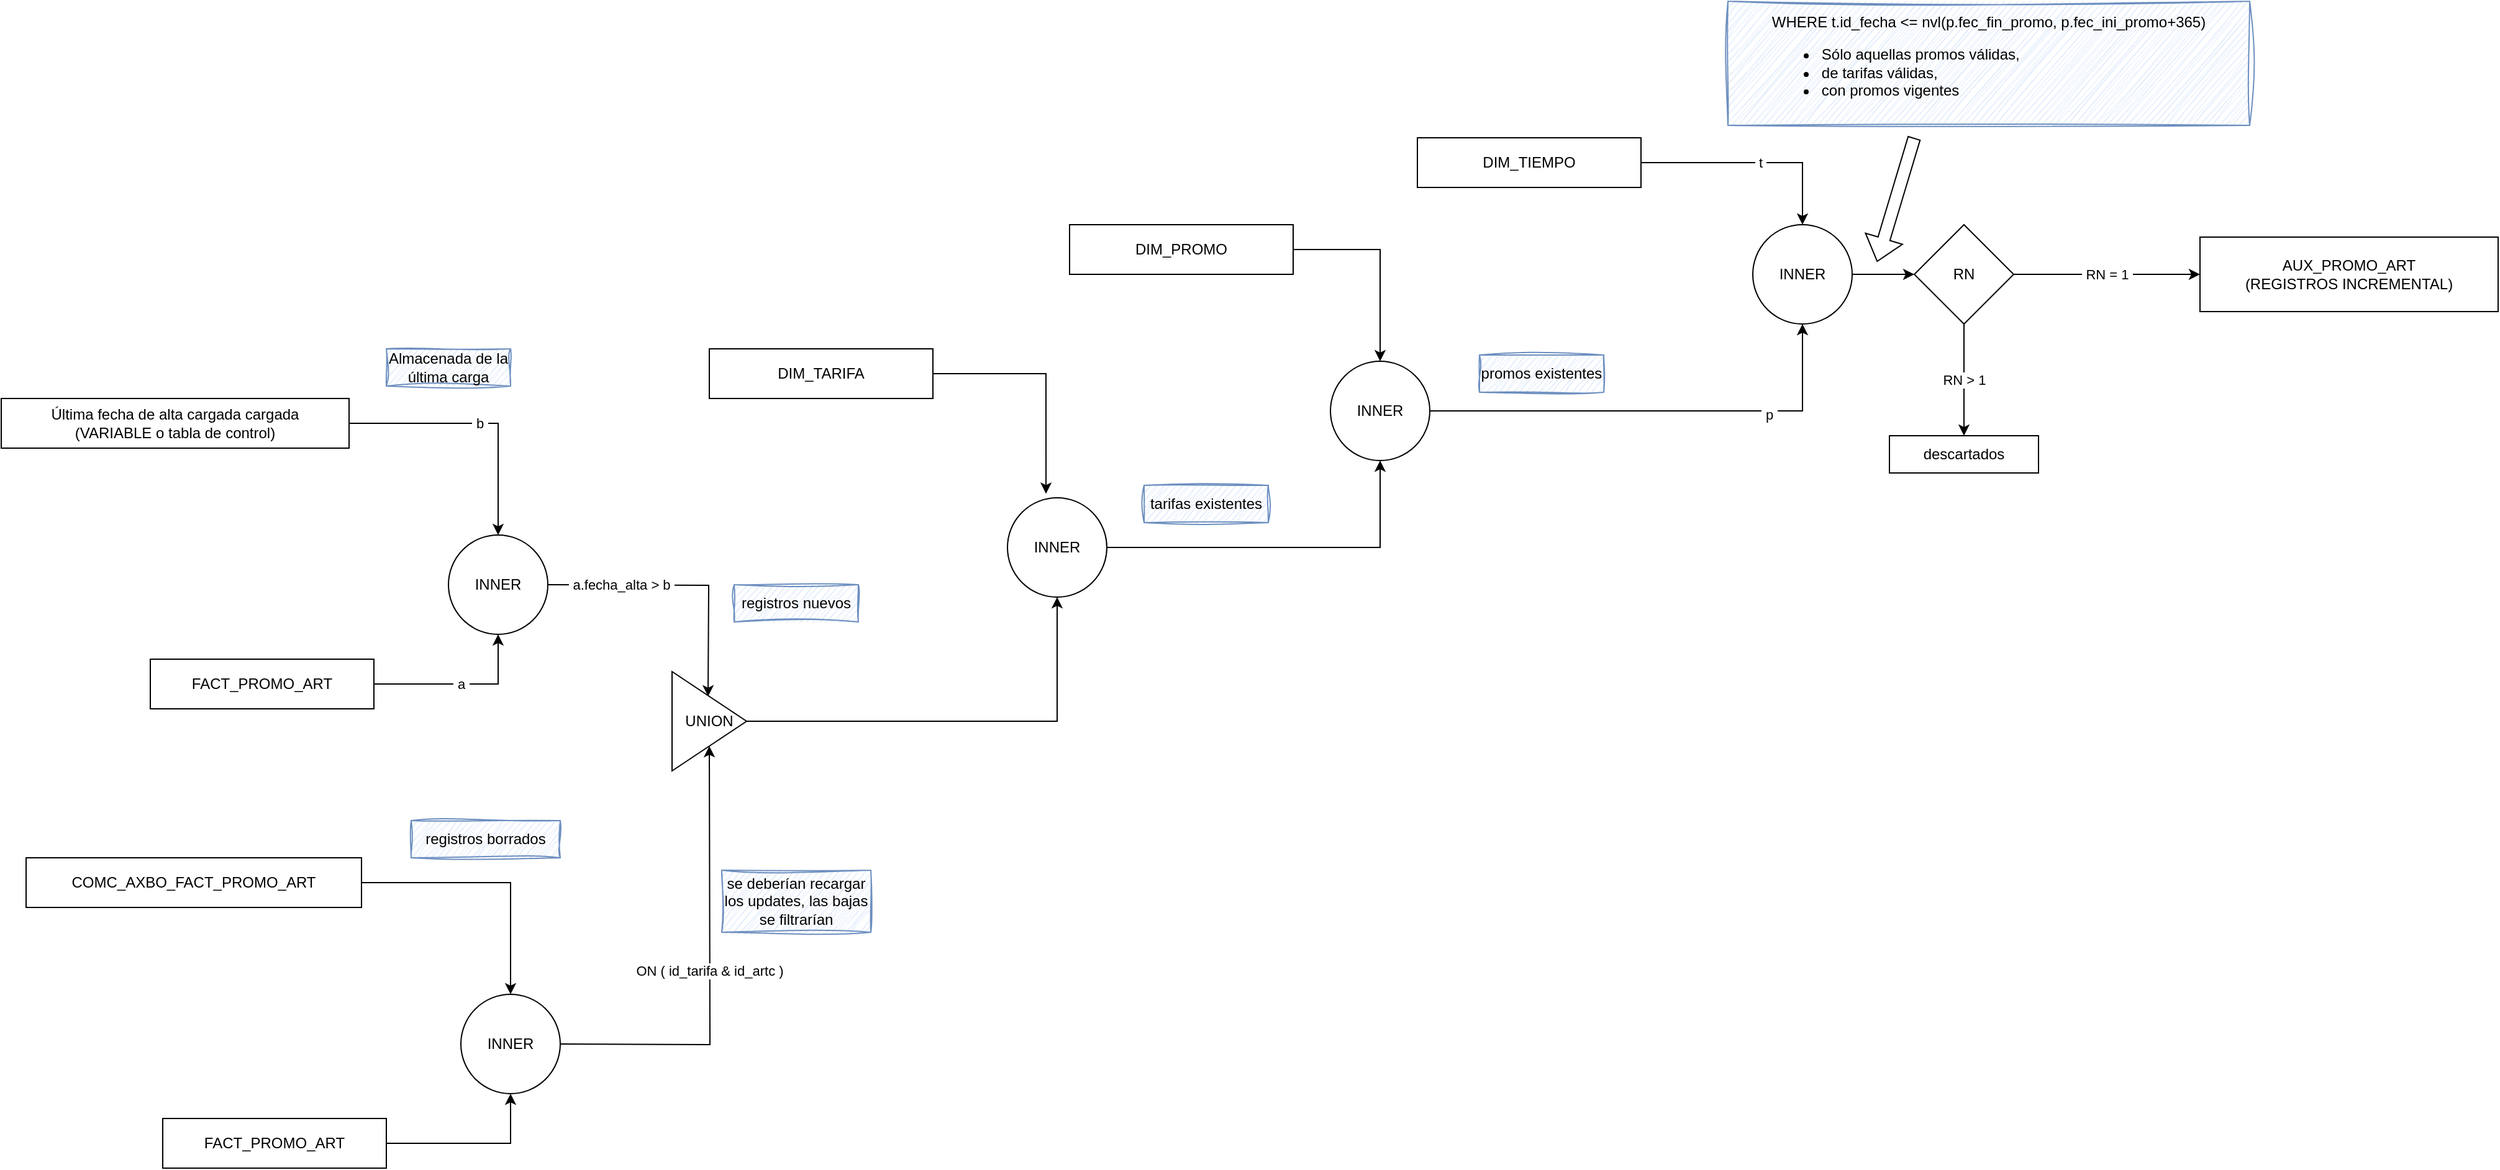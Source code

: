 <mxfile version="21.1.1" type="github">
  <diagram name="Page-1" id="QyVJyJOP4KMx6IvzwTY1">
    <mxGraphModel dx="1434" dy="804" grid="1" gridSize="10" guides="1" tooltips="1" connect="1" arrows="1" fold="1" page="1" pageScale="1" pageWidth="3300" pageHeight="2339" math="0" shadow="0">
      <root>
        <mxCell id="0" />
        <mxCell id="1" parent="0" />
        <mxCell id="ZZadfyVO_FaqVzdRiff6-5" value="&amp;nbsp;b&amp;nbsp;" style="edgeStyle=orthogonalEdgeStyle;rounded=0;orthogonalLoop=1;jettySize=auto;html=1;entryX=0.5;entryY=0;entryDx=0;entryDy=0;" edge="1" parent="1" source="ZZadfyVO_FaqVzdRiff6-1" target="ZZadfyVO_FaqVzdRiff6-4">
          <mxGeometry relative="1" as="geometry" />
        </mxCell>
        <mxCell id="ZZadfyVO_FaqVzdRiff6-1" value="Última fecha de alta cargada cargada&lt;br&gt;(VARIABLE o tabla de control)" style="rounded=0;whiteSpace=wrap;html=1;" vertex="1" parent="1">
          <mxGeometry x="670" y="940" width="280" height="40" as="geometry" />
        </mxCell>
        <mxCell id="ZZadfyVO_FaqVzdRiff6-6" value="&amp;nbsp;a&amp;nbsp;" style="edgeStyle=orthogonalEdgeStyle;rounded=0;orthogonalLoop=1;jettySize=auto;html=1;entryX=0.5;entryY=1;entryDx=0;entryDy=0;" edge="1" parent="1" source="ZZadfyVO_FaqVzdRiff6-2" target="ZZadfyVO_FaqVzdRiff6-4">
          <mxGeometry relative="1" as="geometry" />
        </mxCell>
        <mxCell id="ZZadfyVO_FaqVzdRiff6-2" value="FACT_PROMO_ART" style="rounded=0;whiteSpace=wrap;html=1;" vertex="1" parent="1">
          <mxGeometry x="790" y="1150" width="180" height="40" as="geometry" />
        </mxCell>
        <mxCell id="ZZadfyVO_FaqVzdRiff6-13" value="&amp;nbsp;a.fecha_alta &amp;gt; b&amp;nbsp;" style="edgeStyle=orthogonalEdgeStyle;rounded=0;orthogonalLoop=1;jettySize=auto;html=1;" edge="1" parent="1">
          <mxGeometry x="-0.455" relative="1" as="geometry">
            <mxPoint x="1109" y="1090" as="sourcePoint" />
            <mxPoint x="1239" y="1180" as="targetPoint" />
            <mxPoint as="offset" />
          </mxGeometry>
        </mxCell>
        <mxCell id="ZZadfyVO_FaqVzdRiff6-4" value="INNER" style="ellipse;whiteSpace=wrap;html=1;aspect=fixed;" vertex="1" parent="1">
          <mxGeometry x="1030" y="1050" width="80" height="80" as="geometry" />
        </mxCell>
        <mxCell id="ZZadfyVO_FaqVzdRiff6-7" style="edgeStyle=orthogonalEdgeStyle;rounded=0;orthogonalLoop=1;jettySize=auto;html=1;entryX=0.5;entryY=0;entryDx=0;entryDy=0;" edge="1" parent="1" source="ZZadfyVO_FaqVzdRiff6-8" target="ZZadfyVO_FaqVzdRiff6-11">
          <mxGeometry relative="1" as="geometry" />
        </mxCell>
        <mxCell id="ZZadfyVO_FaqVzdRiff6-8" value="COMC_AXBO_FACT_PROMO_ART" style="rounded=0;whiteSpace=wrap;html=1;" vertex="1" parent="1">
          <mxGeometry x="690" y="1310" width="270" height="40" as="geometry" />
        </mxCell>
        <mxCell id="ZZadfyVO_FaqVzdRiff6-9" style="edgeStyle=orthogonalEdgeStyle;rounded=0;orthogonalLoop=1;jettySize=auto;html=1;entryX=0.5;entryY=1;entryDx=0;entryDy=0;" edge="1" parent="1" source="ZZadfyVO_FaqVzdRiff6-10" target="ZZadfyVO_FaqVzdRiff6-11">
          <mxGeometry relative="1" as="geometry" />
        </mxCell>
        <mxCell id="ZZadfyVO_FaqVzdRiff6-10" value="FACT_PROMO_ART" style="rounded=0;whiteSpace=wrap;html=1;" vertex="1" parent="1">
          <mxGeometry x="800" y="1520" width="180" height="40" as="geometry" />
        </mxCell>
        <mxCell id="ZZadfyVO_FaqVzdRiff6-15" value="ON ( id_tarifa &amp;amp;&amp;nbsp;id_artc )" style="edgeStyle=orthogonalEdgeStyle;rounded=0;orthogonalLoop=1;jettySize=auto;html=1;" edge="1" parent="1">
          <mxGeometry relative="1" as="geometry">
            <mxPoint x="1120" y="1460" as="sourcePoint" />
            <mxPoint x="1240" y="1220" as="targetPoint" />
          </mxGeometry>
        </mxCell>
        <mxCell id="ZZadfyVO_FaqVzdRiff6-11" value="INNER" style="ellipse;whiteSpace=wrap;html=1;aspect=fixed;" vertex="1" parent="1">
          <mxGeometry x="1040" y="1420" width="80" height="80" as="geometry" />
        </mxCell>
        <mxCell id="ZZadfyVO_FaqVzdRiff6-18" style="edgeStyle=orthogonalEdgeStyle;rounded=0;orthogonalLoop=1;jettySize=auto;html=1;entryX=0.5;entryY=1;entryDx=0;entryDy=0;" edge="1" parent="1" source="ZZadfyVO_FaqVzdRiff6-12" target="ZZadfyVO_FaqVzdRiff6-17">
          <mxGeometry relative="1" as="geometry" />
        </mxCell>
        <mxCell id="ZZadfyVO_FaqVzdRiff6-12" value="UNION" style="triangle;whiteSpace=wrap;html=1;" vertex="1" parent="1">
          <mxGeometry x="1210" y="1160" width="60" height="80" as="geometry" />
        </mxCell>
        <mxCell id="ZZadfyVO_FaqVzdRiff6-19" style="edgeStyle=orthogonalEdgeStyle;rounded=0;orthogonalLoop=1;jettySize=auto;html=1;entryX=0.388;entryY=-0.041;entryDx=0;entryDy=0;entryPerimeter=0;" edge="1" parent="1" source="ZZadfyVO_FaqVzdRiff6-16" target="ZZadfyVO_FaqVzdRiff6-17">
          <mxGeometry relative="1" as="geometry" />
        </mxCell>
        <mxCell id="ZZadfyVO_FaqVzdRiff6-16" value="DIM_TARIFA" style="rounded=0;whiteSpace=wrap;html=1;" vertex="1" parent="1">
          <mxGeometry x="1240" y="900" width="180" height="40" as="geometry" />
        </mxCell>
        <mxCell id="ZZadfyVO_FaqVzdRiff6-21" style="edgeStyle=orthogonalEdgeStyle;rounded=0;orthogonalLoop=1;jettySize=auto;html=1;entryX=0.5;entryY=1;entryDx=0;entryDy=0;" edge="1" parent="1" source="ZZadfyVO_FaqVzdRiff6-17" target="ZZadfyVO_FaqVzdRiff6-20">
          <mxGeometry relative="1" as="geometry" />
        </mxCell>
        <mxCell id="ZZadfyVO_FaqVzdRiff6-17" value="INNER" style="ellipse;whiteSpace=wrap;html=1;aspect=fixed;" vertex="1" parent="1">
          <mxGeometry x="1480" y="1020" width="80" height="80" as="geometry" />
        </mxCell>
        <mxCell id="ZZadfyVO_FaqVzdRiff6-27" style="edgeStyle=orthogonalEdgeStyle;rounded=0;orthogonalLoop=1;jettySize=auto;html=1;entryX=0.5;entryY=1;entryDx=0;entryDy=0;" edge="1" parent="1" source="ZZadfyVO_FaqVzdRiff6-20" target="ZZadfyVO_FaqVzdRiff6-25">
          <mxGeometry relative="1" as="geometry" />
        </mxCell>
        <mxCell id="ZZadfyVO_FaqVzdRiff6-46" value="&amp;nbsp;p&amp;nbsp;" style="edgeLabel;html=1;align=center;verticalAlign=middle;resizable=0;points=[];" vertex="1" connectable="0" parent="ZZadfyVO_FaqVzdRiff6-27">
          <mxGeometry x="0.476" y="-3" relative="1" as="geometry">
            <mxPoint as="offset" />
          </mxGeometry>
        </mxCell>
        <mxCell id="ZZadfyVO_FaqVzdRiff6-20" value="INNER" style="ellipse;whiteSpace=wrap;html=1;aspect=fixed;" vertex="1" parent="1">
          <mxGeometry x="1740" y="910" width="80" height="80" as="geometry" />
        </mxCell>
        <mxCell id="ZZadfyVO_FaqVzdRiff6-23" style="edgeStyle=orthogonalEdgeStyle;rounded=0;orthogonalLoop=1;jettySize=auto;html=1;entryX=0.5;entryY=0;entryDx=0;entryDy=0;" edge="1" parent="1" source="ZZadfyVO_FaqVzdRiff6-22" target="ZZadfyVO_FaqVzdRiff6-20">
          <mxGeometry relative="1" as="geometry">
            <mxPoint x="1950" y="910" as="targetPoint" />
          </mxGeometry>
        </mxCell>
        <mxCell id="ZZadfyVO_FaqVzdRiff6-22" value="DIM_PROMO" style="rounded=0;whiteSpace=wrap;html=1;" vertex="1" parent="1">
          <mxGeometry x="1530" y="800" width="180" height="40" as="geometry" />
        </mxCell>
        <mxCell id="ZZadfyVO_FaqVzdRiff6-26" style="edgeStyle=orthogonalEdgeStyle;rounded=0;orthogonalLoop=1;jettySize=auto;html=1;entryX=0.5;entryY=0;entryDx=0;entryDy=0;" edge="1" parent="1" source="ZZadfyVO_FaqVzdRiff6-24" target="ZZadfyVO_FaqVzdRiff6-25">
          <mxGeometry relative="1" as="geometry" />
        </mxCell>
        <mxCell id="ZZadfyVO_FaqVzdRiff6-45" value="&amp;nbsp;t&amp;nbsp;" style="edgeLabel;html=1;align=center;verticalAlign=middle;resizable=0;points=[];" vertex="1" connectable="0" parent="ZZadfyVO_FaqVzdRiff6-26">
          <mxGeometry x="0.067" relative="1" as="geometry">
            <mxPoint as="offset" />
          </mxGeometry>
        </mxCell>
        <mxCell id="ZZadfyVO_FaqVzdRiff6-24" value="DIM_TIEMPO" style="rounded=0;whiteSpace=wrap;html=1;" vertex="1" parent="1">
          <mxGeometry x="1810" y="730" width="180" height="40" as="geometry" />
        </mxCell>
        <mxCell id="ZZadfyVO_FaqVzdRiff6-29" style="edgeStyle=orthogonalEdgeStyle;rounded=0;orthogonalLoop=1;jettySize=auto;html=1;entryX=0;entryY=0.5;entryDx=0;entryDy=0;" edge="1" parent="1" source="ZZadfyVO_FaqVzdRiff6-25" target="ZZadfyVO_FaqVzdRiff6-28">
          <mxGeometry relative="1" as="geometry" />
        </mxCell>
        <mxCell id="ZZadfyVO_FaqVzdRiff6-25" value="INNER" style="ellipse;whiteSpace=wrap;html=1;aspect=fixed;" vertex="1" parent="1">
          <mxGeometry x="2080" y="800" width="80" height="80" as="geometry" />
        </mxCell>
        <mxCell id="ZZadfyVO_FaqVzdRiff6-31" value="&amp;nbsp;RN = 1&amp;nbsp;" style="edgeStyle=orthogonalEdgeStyle;rounded=0;orthogonalLoop=1;jettySize=auto;html=1;entryX=0;entryY=0.5;entryDx=0;entryDy=0;" edge="1" parent="1" source="ZZadfyVO_FaqVzdRiff6-28" target="ZZadfyVO_FaqVzdRiff6-30">
          <mxGeometry relative="1" as="geometry" />
        </mxCell>
        <mxCell id="ZZadfyVO_FaqVzdRiff6-43" value="&amp;nbsp;RN &amp;gt; 1&amp;nbsp;" style="edgeStyle=orthogonalEdgeStyle;rounded=0;orthogonalLoop=1;jettySize=auto;html=1;" edge="1" parent="1" source="ZZadfyVO_FaqVzdRiff6-28" target="ZZadfyVO_FaqVzdRiff6-42">
          <mxGeometry relative="1" as="geometry" />
        </mxCell>
        <mxCell id="ZZadfyVO_FaqVzdRiff6-28" value="RN" style="rhombus;whiteSpace=wrap;html=1;" vertex="1" parent="1">
          <mxGeometry x="2210" y="800" width="80" height="80" as="geometry" />
        </mxCell>
        <mxCell id="ZZadfyVO_FaqVzdRiff6-30" value="AUX_PROMO_ART &lt;br&gt;(REGISTROS INCREMENTAL)" style="rounded=0;whiteSpace=wrap;html=1;" vertex="1" parent="1">
          <mxGeometry x="2440" y="810" width="240" height="60" as="geometry" />
        </mxCell>
        <mxCell id="ZZadfyVO_FaqVzdRiff6-32" value="Almacenada de la última carga" style="text;html=1;strokeColor=#6c8ebf;fillColor=#dae8fc;align=center;verticalAlign=middle;whiteSpace=wrap;rounded=0;sketch=1;curveFitting=1;jiggle=2;" vertex="1" parent="1">
          <mxGeometry x="980" y="900" width="100" height="30" as="geometry" />
        </mxCell>
        <mxCell id="ZZadfyVO_FaqVzdRiff6-35" value="registros nuevos" style="text;html=1;strokeColor=#6c8ebf;fillColor=#dae8fc;align=center;verticalAlign=middle;whiteSpace=wrap;rounded=0;sketch=1;curveFitting=1;jiggle=2;" vertex="1" parent="1">
          <mxGeometry x="1260" y="1090" width="100" height="30" as="geometry" />
        </mxCell>
        <mxCell id="ZZadfyVO_FaqVzdRiff6-36" value="registros borrados" style="text;html=1;strokeColor=#6c8ebf;fillColor=#dae8fc;align=center;verticalAlign=middle;whiteSpace=wrap;rounded=0;sketch=1;curveFitting=1;jiggle=2;" vertex="1" parent="1">
          <mxGeometry x="1000" y="1280" width="120" height="30" as="geometry" />
        </mxCell>
        <mxCell id="ZZadfyVO_FaqVzdRiff6-37" value="se deberían recargar los updates, las bajas se filtrarían" style="text;html=1;strokeColor=#6c8ebf;fillColor=#dae8fc;align=center;verticalAlign=middle;whiteSpace=wrap;rounded=0;sketch=1;curveFitting=1;jiggle=2;" vertex="1" parent="1">
          <mxGeometry x="1250" y="1320" width="120" height="50" as="geometry" />
        </mxCell>
        <mxCell id="ZZadfyVO_FaqVzdRiff6-39" value="tarifas existentes" style="text;html=1;strokeColor=#6c8ebf;fillColor=#dae8fc;align=center;verticalAlign=middle;whiteSpace=wrap;rounded=0;sketch=1;curveFitting=1;jiggle=2;" vertex="1" parent="1">
          <mxGeometry x="1590" y="1010" width="100" height="30" as="geometry" />
        </mxCell>
        <mxCell id="ZZadfyVO_FaqVzdRiff6-40" value="promos existentes" style="text;html=1;strokeColor=#6c8ebf;fillColor=#dae8fc;align=center;verticalAlign=middle;whiteSpace=wrap;rounded=0;sketch=1;curveFitting=1;jiggle=2;" vertex="1" parent="1">
          <mxGeometry x="1860" y="905" width="100" height="30" as="geometry" />
        </mxCell>
        <mxCell id="ZZadfyVO_FaqVzdRiff6-42" value="descartados" style="whiteSpace=wrap;html=1;" vertex="1" parent="1">
          <mxGeometry x="2190" y="970" width="120" height="30" as="geometry" />
        </mxCell>
        <mxCell id="ZZadfyVO_FaqVzdRiff6-47" value="WHERE t.id_fecha &amp;lt;= nvl(p.fec_fin_promo, p.fec_ini_promo+365)&lt;br&gt;&lt;ul&gt;&lt;li style=&quot;text-align: left;&quot;&gt;Sólo aquellas promos válidas,&amp;nbsp;&lt;/li&gt;&lt;li style=&quot;text-align: left;&quot;&gt;de tarifas válidas,&amp;nbsp;&lt;/li&gt;&lt;li style=&quot;text-align: left;&quot;&gt;con promos vigentes&lt;/li&gt;&lt;/ul&gt;" style="text;html=1;strokeColor=#6c8ebf;fillColor=#dae8fc;align=center;verticalAlign=middle;whiteSpace=wrap;rounded=0;sketch=1;curveFitting=1;jiggle=2;" vertex="1" parent="1">
          <mxGeometry x="2060" y="620" width="420" height="100" as="geometry" />
        </mxCell>
        <mxCell id="ZZadfyVO_FaqVzdRiff6-50" value="" style="shape=flexArrow;endArrow=classic;html=1;rounded=0;" edge="1" parent="1">
          <mxGeometry width="50" height="50" relative="1" as="geometry">
            <mxPoint x="2210" y="730" as="sourcePoint" />
            <mxPoint x="2180" y="830" as="targetPoint" />
          </mxGeometry>
        </mxCell>
      </root>
    </mxGraphModel>
  </diagram>
</mxfile>
